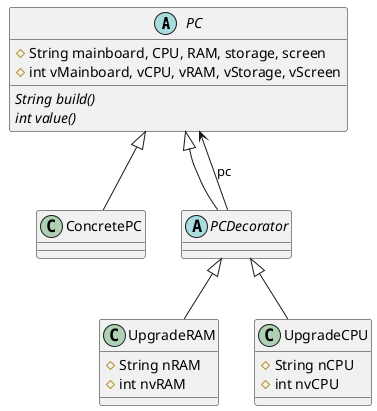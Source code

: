 @startuml
abstract class PC{
    # String mainboard, CPU, RAM, storage, screen
    # int vMainboard, vCPU, vRAM, vStorage, vScreen
    {abstract} String build()
    {abstract} int value()
}
class ConcretePC{

}
abstract class PCDecorator{

}
class UpgradeRAM{
    # String nRAM
    # int nvRAM
}
class UpgradeCPU{
    # String nCPU
    # int nvCPU
}

PC <|-- ConcretePC
PC <|-- PCDecorator
PCDecorator <|-- UpgradeRAM
PCDecorator <|-- UpgradeCPU
PCDecorator --> PC : pc

@enduml